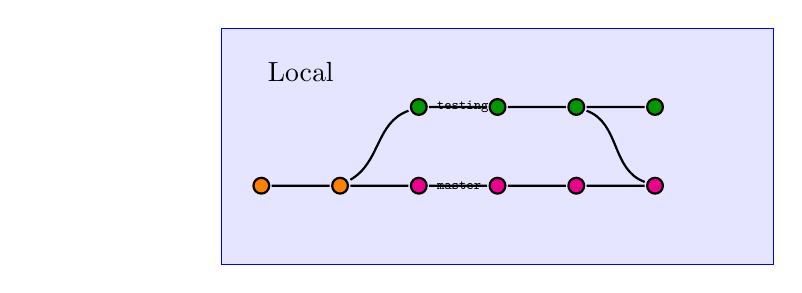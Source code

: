 ﻿\usetikzlibrary{calc}
\usetikzlibrary{bending}
\usetikzlibrary{decorations.pathreplacing}

\pgfdeclarelayer{bg}
\pgfsetlayers{bg,main}

\begin{tikzpicture}
	\node (loc) at (0, 0) {}
					(.5,0) node[above=.2cm] {Local};

	\begin{pgfonlayer}{bg}
	\draw[blue, fill=blue!10] ($(loc)+(-.5,1)$) rectangle ($(loc)+(6.5,-2)$);
	\end{pgfonlayer}

	\foreach \x in {0,...,1}
	{
		\draw[thick, black, fill=orange] ($(loc)+(\x, -1)$) circle [radius=.1] node[] (C\x) {};
	}

	\foreach \x in {2,...,5}
	{
		\draw[thick, black, fill=magenta] ($(loc)+(\x, -1)$) circle [radius=.1] node (CL\x) {};
		\draw[thick, black, fill=green!60!black] ($(loc)+(\x, 0)$) circle [radius=.1] node (CR\x) {};
	}

	\draw[thick, black]
		(C0) to (C1)
		(C1) to[in=200, out=30] (CR2) node [above=.5cm, right=.1] {\tiny\texttt{testing}}
		(CR2) to (CR3) to (CR4) to (CR5)
		(C1) to (CL2) node[above=.4cm, right=.1] {\tiny\texttt{master}}
		(CL2) to (CL3) to (CL4) to (CL5)
	;
	\draw[thick, black]
		(CR4) to[in=160, out=-20] (CL5)
	;
\end{tikzpicture}